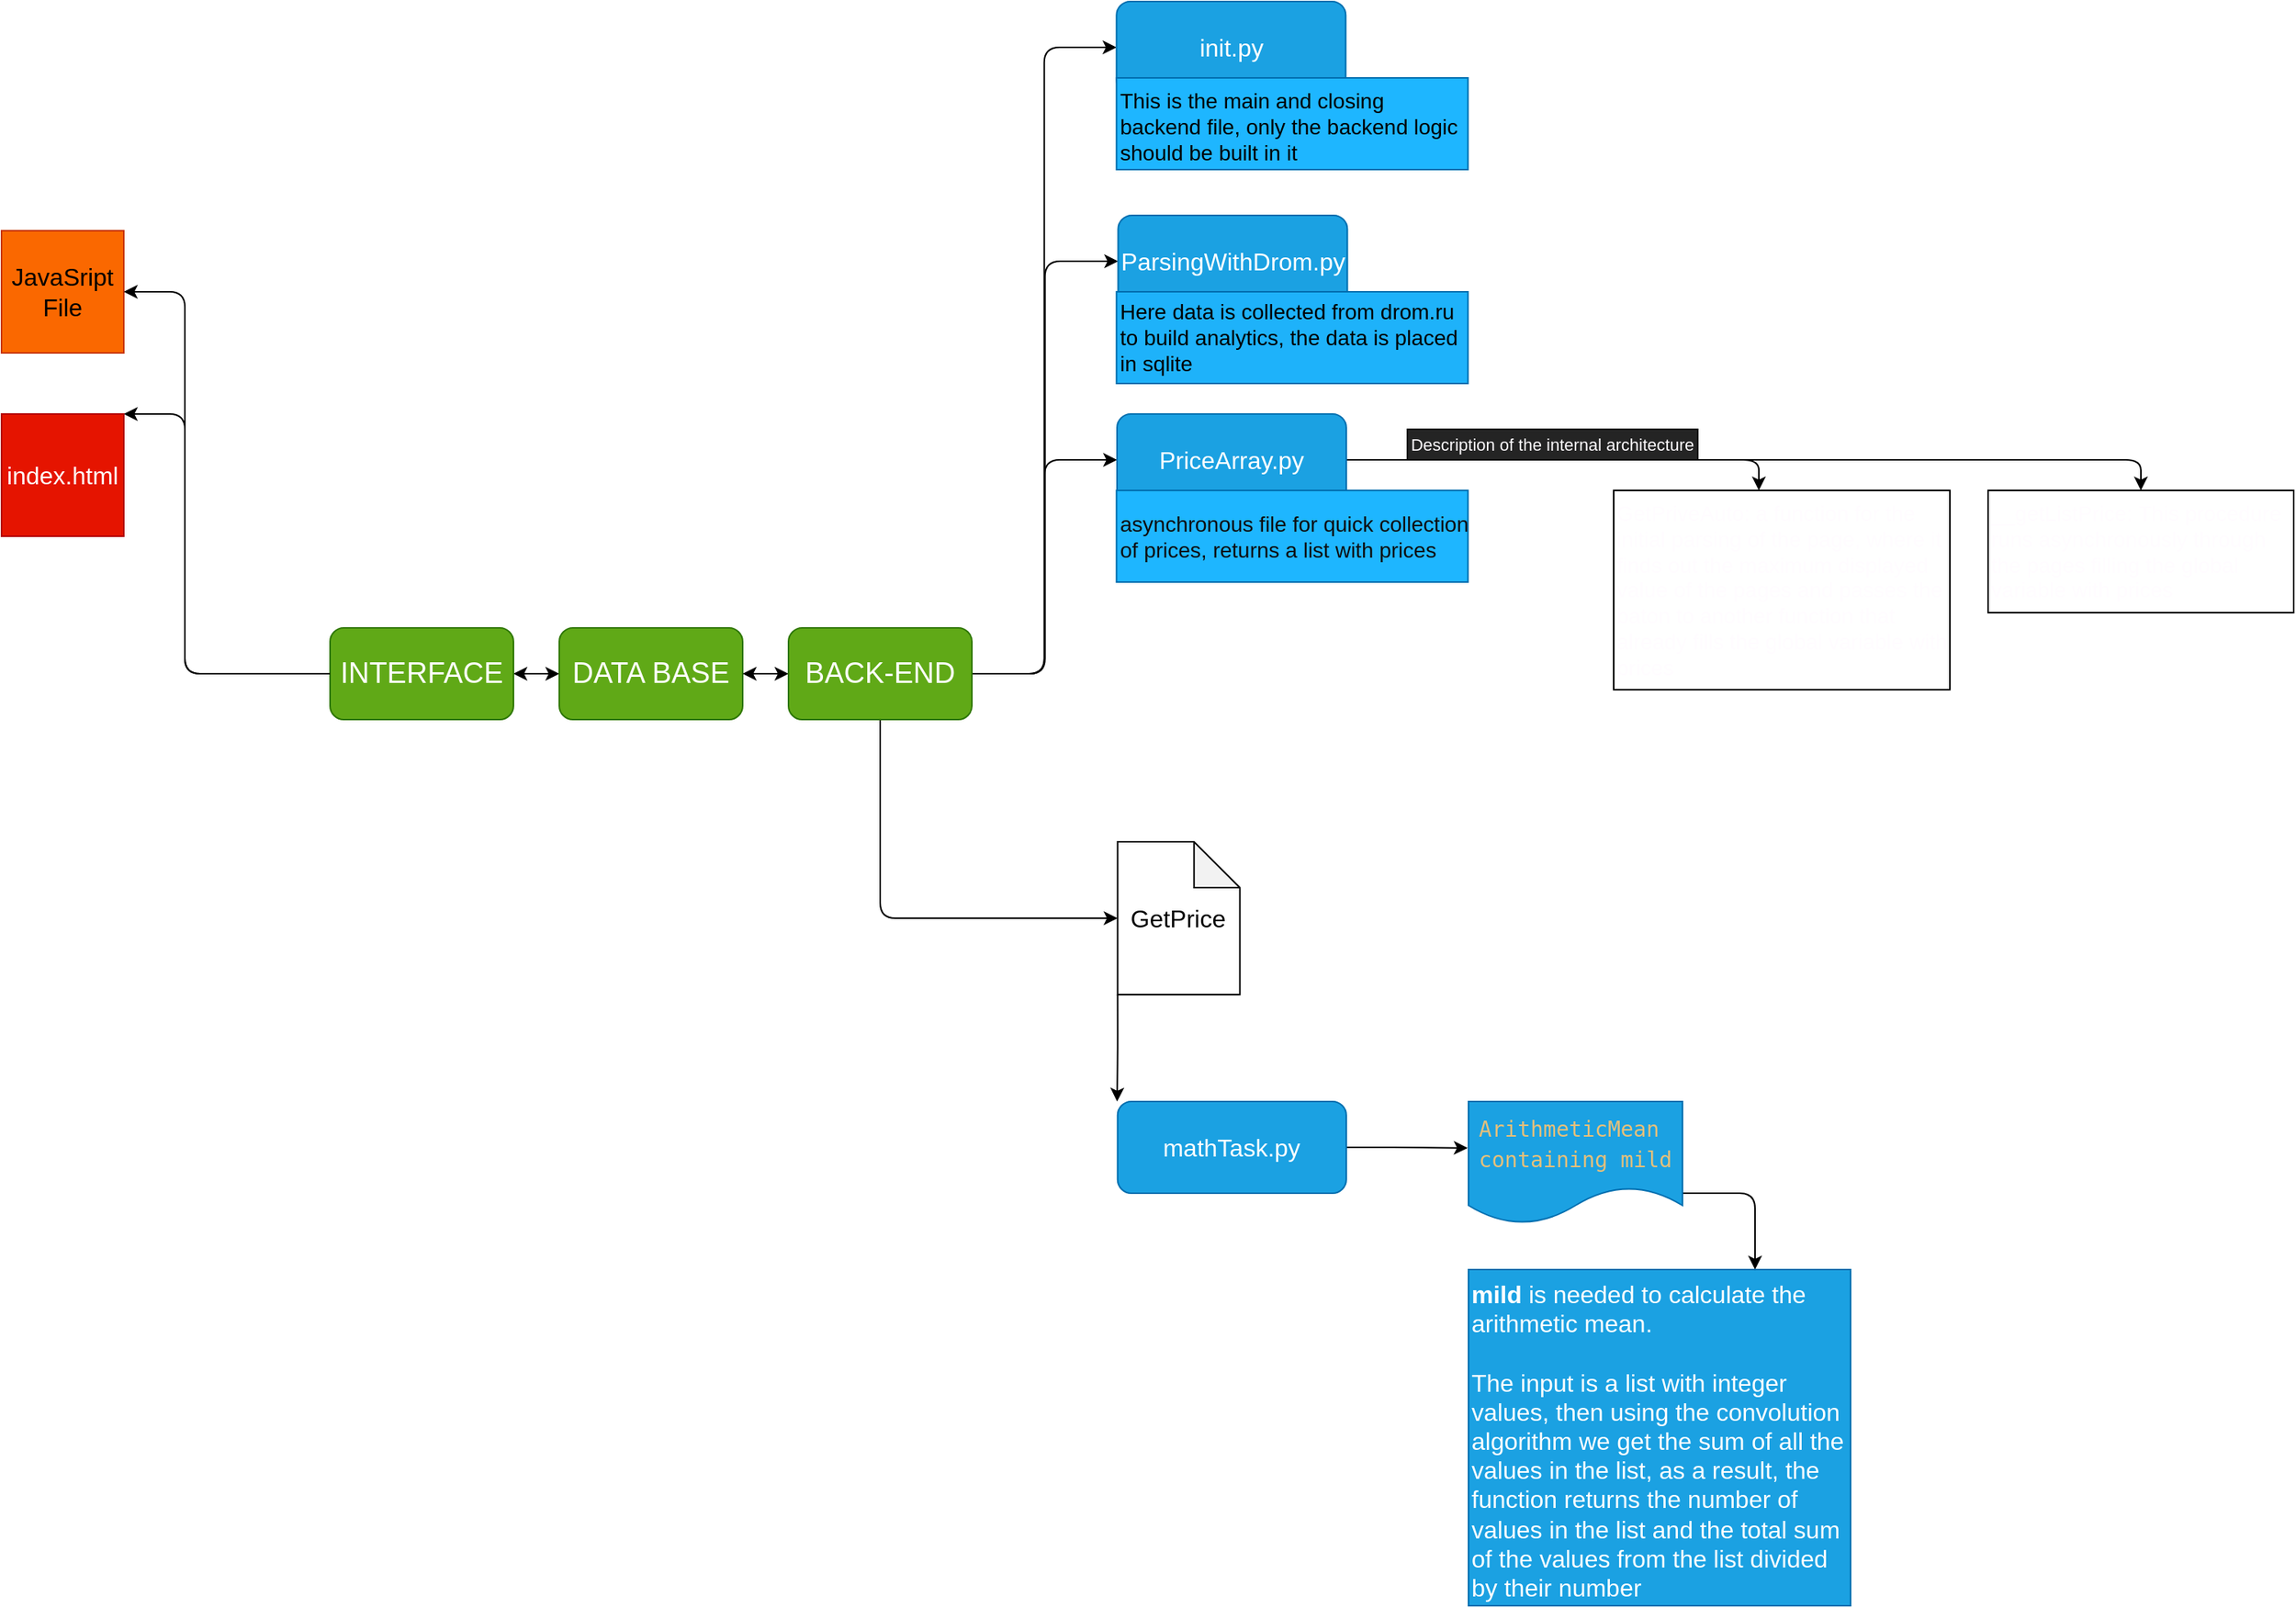 <mxfile>
    <diagram id="7Fs6vfgvI15YjIwSOu54" name="Page-1">
        <mxGraphModel dx="1015" dy="1750" grid="1" gridSize="10" guides="1" tooltips="1" connect="1" arrows="1" fold="1" page="1" pageScale="1" pageWidth="850" pageHeight="1100" math="0" shadow="0">
            <root>
                <mxCell id="0"/>
                <mxCell id="1" parent="0"/>
                <mxCell id="16" style="edgeStyle=orthogonalEdgeStyle;html=1;exitX=0;exitY=0.5;exitDx=0;exitDy=0;fontSize=19;" edge="1" parent="1" source="13" target="17">
                    <mxGeometry relative="1" as="geometry">
                        <mxPoint x="80" y="250" as="targetPoint"/>
                        <Array as="points">
                            <mxPoint x="120" y="250"/>
                            <mxPoint x="120" y="80"/>
                        </Array>
                    </mxGeometry>
                </mxCell>
                <mxCell id="20" style="edgeStyle=orthogonalEdgeStyle;html=1;exitX=1;exitY=0.5;exitDx=0;exitDy=0;entryX=0;entryY=0.5;entryDx=0;entryDy=0;fontSize=16;startArrow=classic;startFill=1;" edge="1" parent="1" source="13" target="14">
                    <mxGeometry relative="1" as="geometry"/>
                </mxCell>
                <mxCell id="13" value="INTERFACE" style="rounded=1;whiteSpace=wrap;html=1;fillColor=#60a917;fontColor=#ffffff;strokeColor=#2D7600;fontSize=19;" vertex="1" parent="1">
                    <mxGeometry x="215" y="220" width="120" height="60" as="geometry"/>
                </mxCell>
                <mxCell id="14" value="DATA BASE" style="rounded=1;whiteSpace=wrap;html=1;fillColor=#60a917;fontColor=#ffffff;strokeColor=#2D7600;fontSize=19;" vertex="1" parent="1">
                    <mxGeometry x="365" y="220" width="120" height="60" as="geometry"/>
                </mxCell>
                <mxCell id="21" style="edgeStyle=orthogonalEdgeStyle;html=1;exitX=0;exitY=0.5;exitDx=0;exitDy=0;entryX=1;entryY=0.5;entryDx=0;entryDy=0;fontSize=16;startArrow=classic;startFill=1;" edge="1" parent="1" source="15" target="14">
                    <mxGeometry relative="1" as="geometry"/>
                </mxCell>
                <mxCell id="25" style="edgeStyle=orthogonalEdgeStyle;html=1;exitX=1;exitY=0.5;exitDx=0;exitDy=0;entryX=0;entryY=0.5;entryDx=0;entryDy=0;fontSize=16;startArrow=none;startFill=0;" edge="1" parent="1" source="15" target="29">
                    <mxGeometry relative="1" as="geometry">
                        <mxPoint x="760" y="120" as="targetPoint"/>
                    </mxGeometry>
                </mxCell>
                <mxCell id="26" style="edgeStyle=orthogonalEdgeStyle;html=1;exitX=1;exitY=0.5;exitDx=0;exitDy=0;entryX=0;entryY=0.5;entryDx=0;entryDy=0;fontSize=16;startArrow=none;startFill=0;" edge="1" parent="1" source="15" target="31">
                    <mxGeometry relative="1" as="geometry">
                        <mxPoint x="760" as="targetPoint"/>
                    </mxGeometry>
                </mxCell>
                <mxCell id="27" style="edgeStyle=orthogonalEdgeStyle;html=1;exitX=1;exitY=0.5;exitDx=0;exitDy=0;entryX=0;entryY=0.5;entryDx=0;entryDy=0;fontSize=16;startArrow=none;startFill=0;" edge="1" parent="1" source="15" target="30">
                    <mxGeometry relative="1" as="geometry">
                        <mxPoint x="760" y="-120" as="targetPoint"/>
                    </mxGeometry>
                </mxCell>
                <mxCell id="33" style="edgeStyle=orthogonalEdgeStyle;html=1;exitX=0.5;exitY=1;exitDx=0;exitDy=0;entryX=0;entryY=0.5;entryDx=0;entryDy=0;entryPerimeter=0;fontSize=16;startArrow=none;startFill=0;" edge="1" parent="1" source="15" target="32">
                    <mxGeometry relative="1" as="geometry">
                        <Array as="points">
                            <mxPoint x="575" y="410"/>
                        </Array>
                    </mxGeometry>
                </mxCell>
                <mxCell id="15" value="BACK-END" style="rounded=1;whiteSpace=wrap;html=1;fillColor=#60a917;fontColor=#ffffff;strokeColor=#2D7600;fontSize=19;" vertex="1" parent="1">
                    <mxGeometry x="515" y="220" width="120" height="60" as="geometry"/>
                </mxCell>
                <mxCell id="17" value="index.html" style="whiteSpace=wrap;html=1;aspect=fixed;fontSize=16;fillColor=#e51400;fontColor=#ffffff;strokeColor=#B20000;" vertex="1" parent="1">
                    <mxGeometry y="80" width="80" height="80" as="geometry"/>
                </mxCell>
                <mxCell id="18" value="JavaSript File" style="whiteSpace=wrap;html=1;aspect=fixed;fontSize=16;fillColor=#fa6800;fontColor=#000000;strokeColor=#C73500;" vertex="1" parent="1">
                    <mxGeometry y="-40" width="80" height="80" as="geometry"/>
                </mxCell>
                <mxCell id="19" value="" style="endArrow=classic;html=1;fontSize=19;exitX=0;exitY=0.5;exitDx=0;exitDy=0;entryX=1;entryY=0.5;entryDx=0;entryDy=0;edgeStyle=orthogonalEdgeStyle;" edge="1" parent="1" source="13" target="18">
                    <mxGeometry width="50" height="50" relative="1" as="geometry">
                        <mxPoint x="420" y="210" as="sourcePoint"/>
                        <mxPoint x="470" y="160" as="targetPoint"/>
                        <Array as="points">
                            <mxPoint x="120" y="250"/>
                            <mxPoint x="120"/>
                        </Array>
                    </mxGeometry>
                </mxCell>
                <mxCell id="56" style="edgeStyle=orthogonalEdgeStyle;html=1;exitX=1;exitY=0.5;exitDx=0;exitDy=0;fontSize=14;fontColor=#FFFCFF;startArrow=none;startFill=0;" edge="1" parent="1" source="29" target="57">
                    <mxGeometry relative="1" as="geometry">
                        <mxPoint x="1300" y="109.609" as="targetPoint"/>
                        <Array as="points">
                            <mxPoint x="1150" y="110"/>
                        </Array>
                    </mxGeometry>
                </mxCell>
                <mxCell id="60" style="edgeStyle=orthogonalEdgeStyle;html=1;exitX=1;exitY=0.5;exitDx=0;exitDy=0;entryX=0.5;entryY=0;entryDx=0;entryDy=0;fontSize=14;fontColor=#FFFCFF;startArrow=none;startFill=0;" edge="1" parent="1" source="29" target="59">
                    <mxGeometry relative="1" as="geometry"/>
                </mxCell>
                <mxCell id="29" value="PriceArray.py" style="rounded=1;whiteSpace=wrap;html=1;fontSize=16;fillColor=#1ba1e2;fontColor=#ffffff;strokeColor=#006EAF;labelBackgroundColor=none;" vertex="1" parent="1">
                    <mxGeometry x="730" y="80" width="150" height="60" as="geometry"/>
                </mxCell>
                <mxCell id="30" value="init.py" style="rounded=1;whiteSpace=wrap;html=1;fontSize=16;fillColor=#1ba1e2;fontColor=#ffffff;strokeColor=#006EAF;labelBackgroundColor=none;" vertex="1" parent="1">
                    <mxGeometry x="729.65" y="-190" width="150" height="60" as="geometry"/>
                </mxCell>
                <mxCell id="31" value="ParsingWithDrom.py" style="rounded=1;whiteSpace=wrap;html=1;fontSize=16;fillColor=#1ba1e2;fontColor=#ffffff;strokeColor=#006EAF;labelBackgroundColor=none;" vertex="1" parent="1">
                    <mxGeometry x="730.7" y="-50" width="150" height="60" as="geometry"/>
                </mxCell>
                <mxCell id="36" style="edgeStyle=orthogonalEdgeStyle;html=1;exitX=0;exitY=1;exitDx=0;exitDy=0;exitPerimeter=0;fontSize=16;startArrow=none;startFill=0;" edge="1" parent="1" source="32">
                    <mxGeometry relative="1" as="geometry">
                        <mxPoint x="730.046" y="530" as="targetPoint"/>
                    </mxGeometry>
                </mxCell>
                <mxCell id="32" value="GetPrice" style="shape=note;whiteSpace=wrap;html=1;backgroundOutline=1;darkOpacity=0.05;fontSize=16;" vertex="1" parent="1">
                    <mxGeometry x="730.35" y="360" width="80" height="100" as="geometry"/>
                </mxCell>
                <mxCell id="41" style="edgeStyle=orthogonalEdgeStyle;html=1;exitX=1;exitY=0.5;exitDx=0;exitDy=0;entryX=-0.004;entryY=0.38;entryDx=0;entryDy=0;entryPerimeter=0;fontSize=16;fontColor=#FFFF00;startArrow=none;startFill=0;" edge="1" parent="1" source="34" target="38">
                    <mxGeometry relative="1" as="geometry"/>
                </mxCell>
                <mxCell id="34" value="mathTask.py" style="rounded=1;whiteSpace=wrap;html=1;fontSize=16;fillColor=#1ba1e2;fontColor=#ffffff;strokeColor=#006EAF;" vertex="1" parent="1">
                    <mxGeometry x="730.35" y="530" width="149.65" height="60" as="geometry"/>
                </mxCell>
                <mxCell id="45" style="edgeStyle=orthogonalEdgeStyle;html=1;exitX=1;exitY=0.75;exitDx=0;exitDy=0;entryX=0.75;entryY=0;entryDx=0;entryDy=0;fontSize=16;fontColor=#FFFCFF;startArrow=none;startFill=0;" edge="1" parent="1" source="38" target="44">
                    <mxGeometry relative="1" as="geometry"/>
                </mxCell>
                <mxCell id="38" value="&lt;div style=&quot;color: rgb(171, 178, 191); font-family: &amp;quot;Droid Sans Mono&amp;quot;, &amp;quot;monospace&amp;quot;, monospace; font-size: 14px; line-height: 19px;&quot;&gt;&lt;span style=&quot;color: rgb(229, 192, 123);&quot;&gt;ArithmeticMean&amp;nbsp;&lt;/span&gt;&lt;/div&gt;&lt;font face=&quot;Droid Sans Mono, monospace, monospace&quot; color=&quot;#e5c07b&quot;&gt;&lt;span style=&quot;font-size: 14px;&quot;&gt;containing mild&lt;/span&gt;&lt;/font&gt;" style="shape=document;whiteSpace=wrap;html=1;boundedLbl=1;labelBackgroundColor=none;fontSize=16;fontColor=#ffffff;fillColor=#1ba1e2;strokeColor=#006EAF;" vertex="1" parent="1">
                    <mxGeometry x="960" y="530" width="140" height="80" as="geometry"/>
                </mxCell>
                <mxCell id="44" value="&lt;b&gt;mild&lt;/b&gt; is needed to calculate the arithmetic mean.&lt;div style=&quot;&quot;&gt;&lt;br&gt;&lt;/div&gt;&lt;div style=&quot;&quot;&gt;The input is a list with integer values, then using the convolution algorithm we get the sum of all the values in the list, as a result, the function returns the number of values in the list and the total sum of the values from the list divided by their number&lt;/div&gt;" style="rounded=0;whiteSpace=wrap;html=1;labelBackgroundColor=none;fontSize=16;fontColor=#ffffff;align=left;verticalAlign=top;fillColor=#1ba1e2;strokeColor=#006EAF;" vertex="1" parent="1">
                    <mxGeometry x="960" y="640" width="250" height="220" as="geometry"/>
                </mxCell>
                <mxCell id="46" value="This is the main and closing backend file, only the backend logic should be built in it" style="rounded=0;whiteSpace=wrap;html=1;labelBackgroundColor=none;fontSize=14;fontColor=#000000;align=left;verticalAlign=top;fillColor=#1EB6FF;strokeColor=#006EAF;" vertex="1" parent="1">
                    <mxGeometry x="729.65" y="-140" width="230" height="60" as="geometry"/>
                </mxCell>
                <mxCell id="50" value="Here data is collected from drom.ru to build analytics, the data is placed in sqlite" style="rounded=0;whiteSpace=wrap;html=1;labelBackgroundColor=none;fontSize=14;fontColor=#000000;align=left;fillColor=#1EB2FA;strokeColor=#006EAF;" vertex="1" parent="1">
                    <mxGeometry x="729.65" width="230" height="60" as="geometry"/>
                </mxCell>
                <mxCell id="51" value="asynchronous file for quick collection of prices, returns a list with prices" style="rounded=0;whiteSpace=wrap;html=1;labelBackgroundColor=none;fontSize=14;fontColor=#0D0D0D;align=left;fillColor=#1EB6FF;strokeColor=#006EAF;" vertex="1" parent="1">
                    <mxGeometry x="729.65" y="130" width="230" height="60" as="geometry"/>
                </mxCell>
                <mxCell id="57" value="GetPriveAuto:&amp;nbsp;a function for the initial parsing of the page, where it finds out the maximum displayed value of the pages and passes the baton to another function that already fills the global variable with prices" style="rounded=0;whiteSpace=wrap;html=1;labelBackgroundColor=none;fontSize=14;fontColor=#FFFCFF;align=left;verticalAlign=top;" vertex="1" parent="1">
                    <mxGeometry x="1055" y="130" width="220" height="130.39" as="geometry"/>
                </mxCell>
                <mxCell id="59" value="__getListPrice:&amp;nbsp;This procedure runs asynchronously through the pages filling the global variable with prices" style="rounded=0;whiteSpace=wrap;html=1;labelBackgroundColor=none;fontSize=14;fontColor=#FFFCFF;fillColor=none;align=left;verticalAlign=top;" vertex="1" parent="1">
                    <mxGeometry x="1300" y="130" width="200" height="80" as="geometry"/>
                </mxCell>
                <mxCell id="61" value="Description of the internal architecture" style="rounded=0;whiteSpace=wrap;html=1;labelBackgroundColor=none;fontSize=11;fontColor=#FFFCFF;fillColor=#242424;labelBorderColor=none;" vertex="1" parent="1">
                    <mxGeometry x="920" y="90" width="190" height="20" as="geometry"/>
                </mxCell>
            </root>
        </mxGraphModel>
    </diagram>
</mxfile>